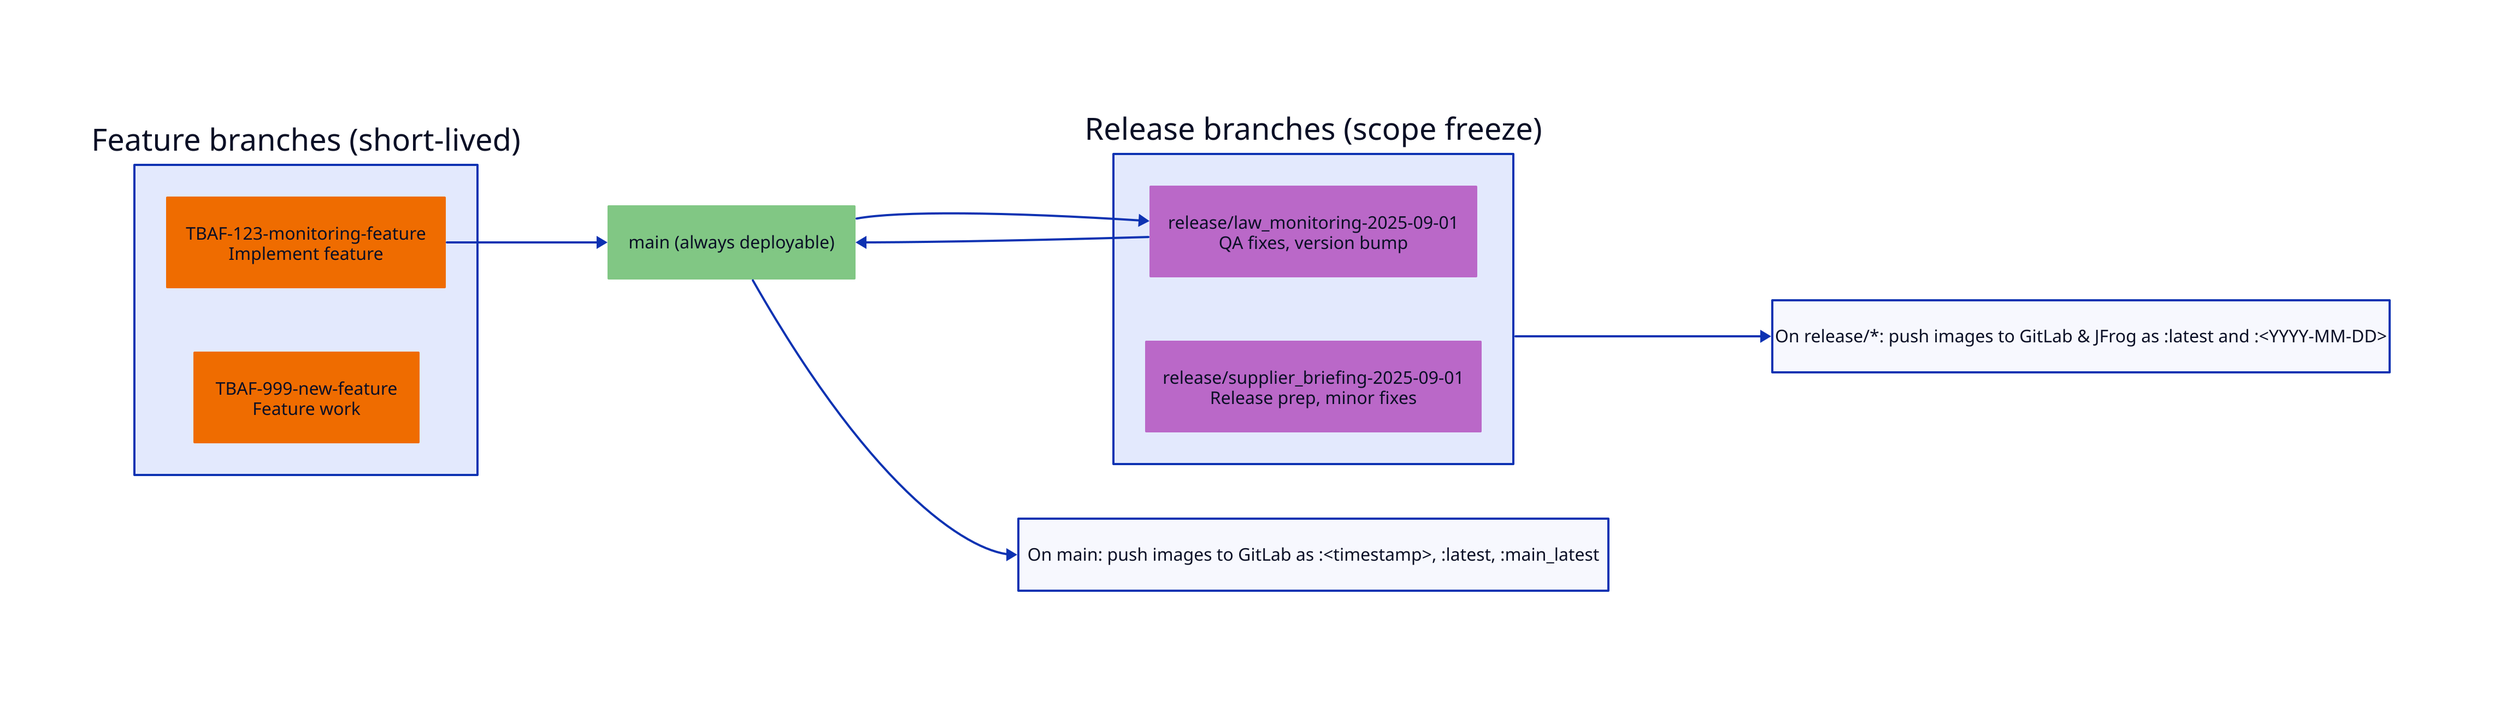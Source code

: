 direction: right

style: {
  fill: "#fff"
}

Main: {
  label: "main (always deployable)"
  style: {
    fill: "#81c784"
    stroke: "#81c784"
  }
}

FeatureBranches: {
  label: "Feature branches (short‑lived)"

  F1: {
    label: "TBAF-123-monitoring-feature\nImplement feature"
    style: {
      fill: "#ef6c00"
      stroke: "#ef6c00"
    }
  }
  F4: {
    label: "TBAF-999-new-feature\nFeature work"
    style: {
      fill: "#ef6c00"
      stroke: "#ef6c00"
    }
  }
}

ReleaseBranches: {
  label: "Release branches (scope freeze)"

  R1: {
    label: "release/law_monitoring-2025-09-01\nQA fixes, version bump"
    style: {
      fill: "#ba68c8"
      stroke: "#ba68c8"
    }
  }
  R2: {
    label: "release/supplier_briefing-2025-09-01\nRelease prep, minor fixes"
    style: {
      fill: "#ba68c8"
      stroke: "#ba68c8"
    }
  }
}

NoteGitLab: {
  label: "On main: push images to GitLab as :<timestamp>, :latest, :main_latest"
}

NoteJFrog: {
  label: "On release/*: push images to GitLab & JFrog as :latest and :<YYYY-MM-DD>"
}

FeatureBranches.F1 -> Main
Main -> ReleaseBranches.R1
ReleaseBranches.R1 -> Main

Main -> NoteGitLab
ReleaseBranches -> NoteJFrog

